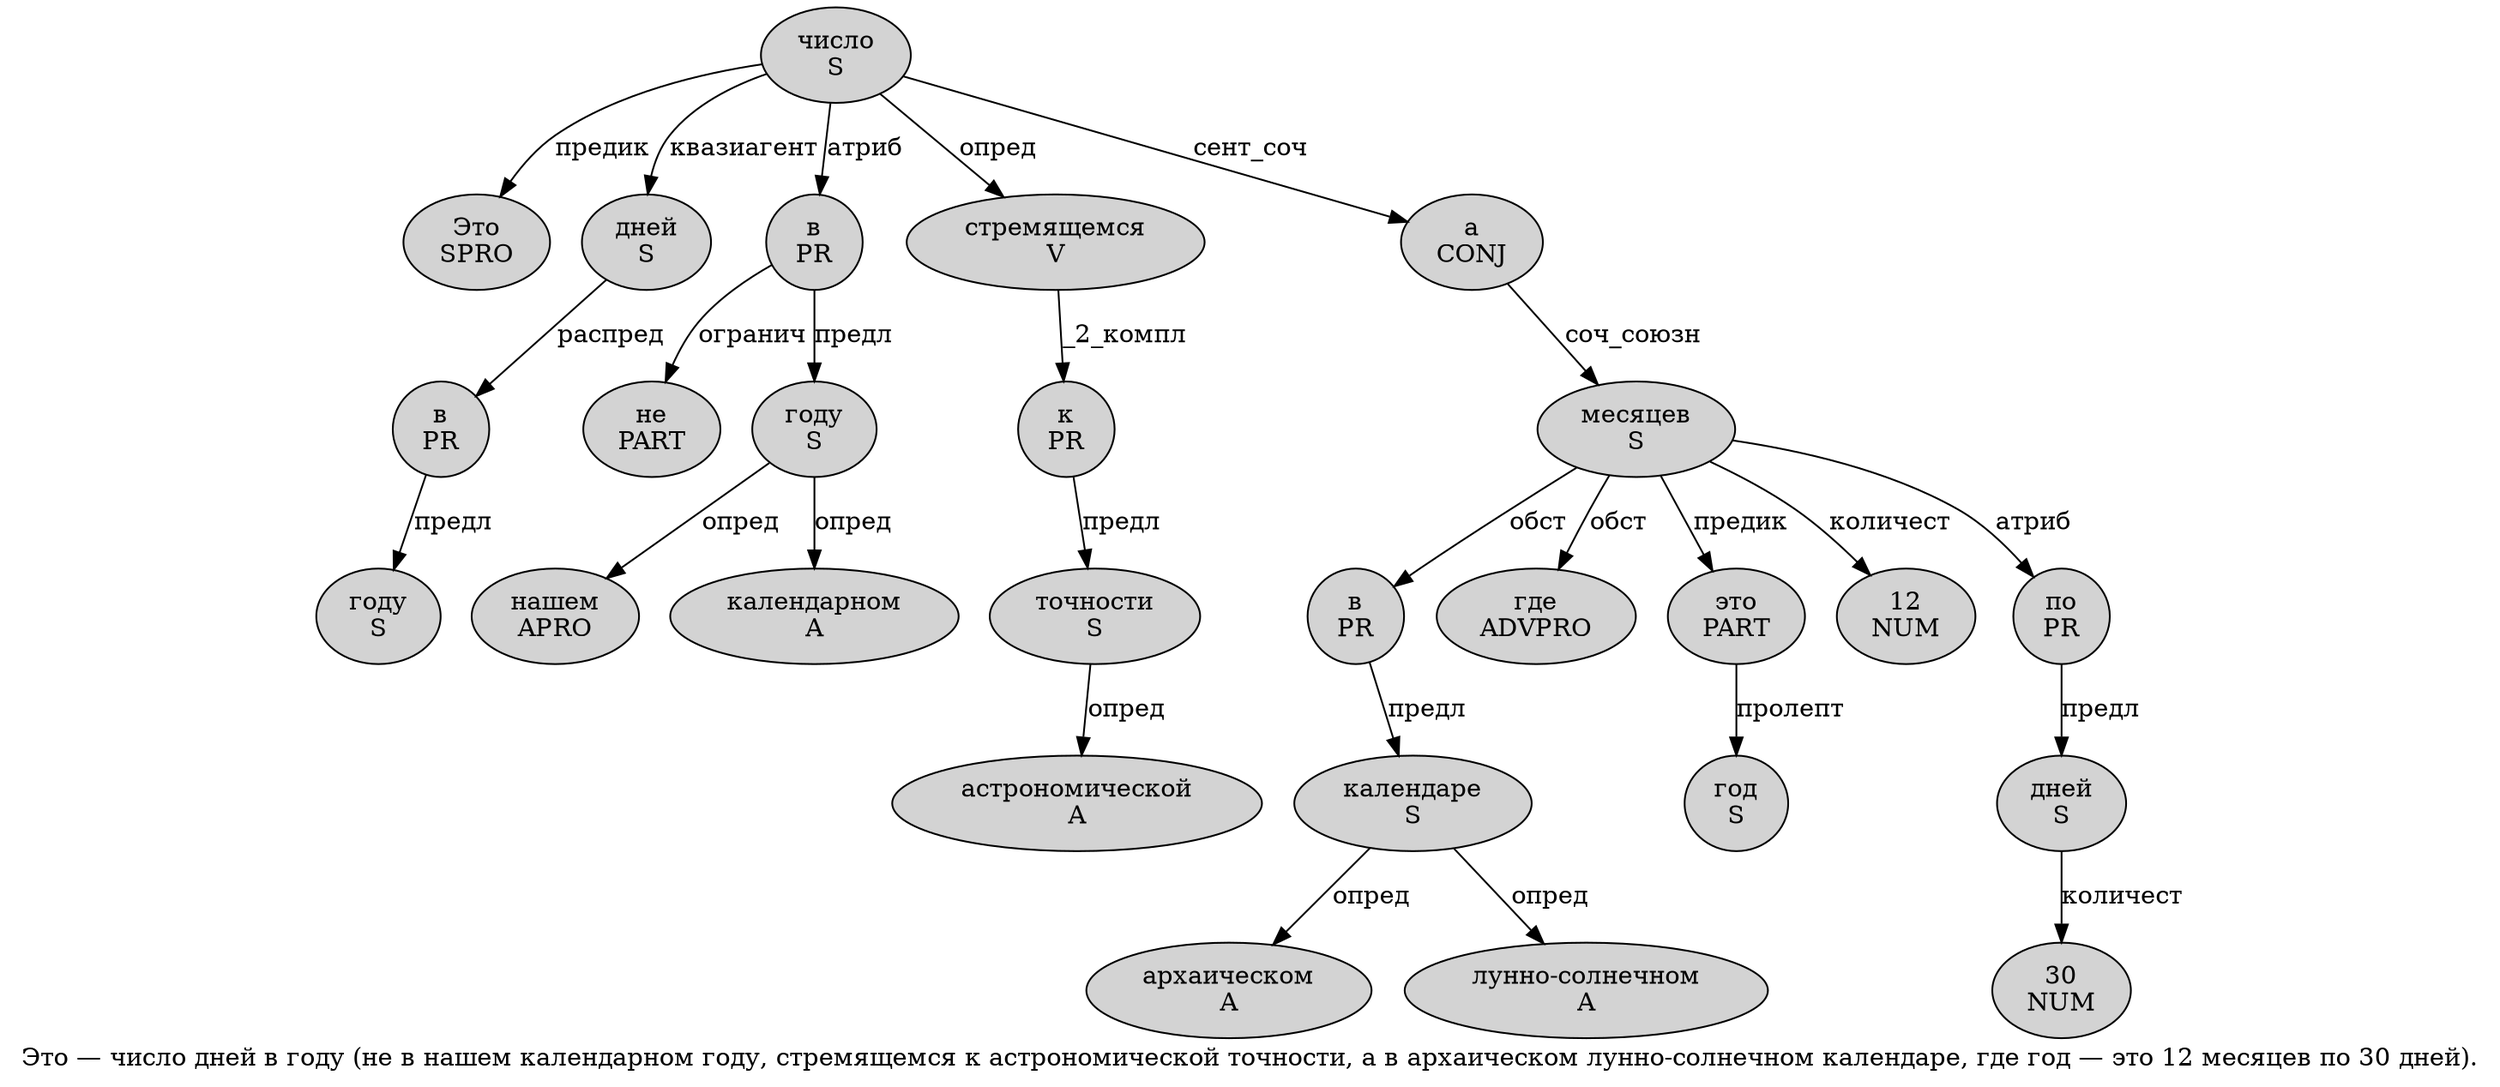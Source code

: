 digraph SENTENCE_561 {
	graph [label="Это — число дней в году (не в нашем календарном году, стремящемся к астрономической точности, а в архаическом лунно-солнечном календаре, где год — это 12 месяцев по 30 дней)."]
	node [style=filled]
		0 [label="Это
SPRO" color="" fillcolor=lightgray penwidth=1 shape=ellipse]
		2 [label="число
S" color="" fillcolor=lightgray penwidth=1 shape=ellipse]
		3 [label="дней
S" color="" fillcolor=lightgray penwidth=1 shape=ellipse]
		4 [label="в
PR" color="" fillcolor=lightgray penwidth=1 shape=ellipse]
		5 [label="году
S" color="" fillcolor=lightgray penwidth=1 shape=ellipse]
		7 [label="не
PART" color="" fillcolor=lightgray penwidth=1 shape=ellipse]
		8 [label="в
PR" color="" fillcolor=lightgray penwidth=1 shape=ellipse]
		9 [label="нашем
APRO" color="" fillcolor=lightgray penwidth=1 shape=ellipse]
		10 [label="календарном
A" color="" fillcolor=lightgray penwidth=1 shape=ellipse]
		11 [label="году
S" color="" fillcolor=lightgray penwidth=1 shape=ellipse]
		13 [label="стремящемся
V" color="" fillcolor=lightgray penwidth=1 shape=ellipse]
		14 [label="к
PR" color="" fillcolor=lightgray penwidth=1 shape=ellipse]
		15 [label="астрономической
A" color="" fillcolor=lightgray penwidth=1 shape=ellipse]
		16 [label="точности
S" color="" fillcolor=lightgray penwidth=1 shape=ellipse]
		18 [label="а
CONJ" color="" fillcolor=lightgray penwidth=1 shape=ellipse]
		19 [label="в
PR" color="" fillcolor=lightgray penwidth=1 shape=ellipse]
		20 [label="архаическом
A" color="" fillcolor=lightgray penwidth=1 shape=ellipse]
		21 [label="лунно-солнечном
A" color="" fillcolor=lightgray penwidth=1 shape=ellipse]
		22 [label="календаре
S" color="" fillcolor=lightgray penwidth=1 shape=ellipse]
		24 [label="где
ADVPRO" color="" fillcolor=lightgray penwidth=1 shape=ellipse]
		25 [label="год
S" color="" fillcolor=lightgray penwidth=1 shape=ellipse]
		27 [label="это
PART" color="" fillcolor=lightgray penwidth=1 shape=ellipse]
		28 [label="12
NUM" color="" fillcolor=lightgray penwidth=1 shape=ellipse]
		29 [label="месяцев
S" color="" fillcolor=lightgray penwidth=1 shape=ellipse]
		30 [label="по
PR" color="" fillcolor=lightgray penwidth=1 shape=ellipse]
		31 [label="30
NUM" color="" fillcolor=lightgray penwidth=1 shape=ellipse]
		32 [label="дней
S" color="" fillcolor=lightgray penwidth=1 shape=ellipse]
			22 -> 20 [label="опред"]
			22 -> 21 [label="опред"]
			29 -> 19 [label="обст"]
			29 -> 24 [label="обст"]
			29 -> 27 [label="предик"]
			29 -> 28 [label="количест"]
			29 -> 30 [label="атриб"]
			2 -> 0 [label="предик"]
			2 -> 3 [label="квазиагент"]
			2 -> 8 [label="атриб"]
			2 -> 13 [label="опред"]
			2 -> 18 [label="сент_соч"]
			3 -> 4 [label="распред"]
			8 -> 7 [label="огранич"]
			8 -> 11 [label="предл"]
			19 -> 22 [label="предл"]
			16 -> 15 [label="опред"]
			13 -> 14 [label="_2_компл"]
			18 -> 29 [label="соч_союзн"]
			27 -> 25 [label="пролепт"]
			30 -> 32 [label="предл"]
			4 -> 5 [label="предл"]
			11 -> 9 [label="опред"]
			11 -> 10 [label="опред"]
			14 -> 16 [label="предл"]
			32 -> 31 [label="количест"]
}
